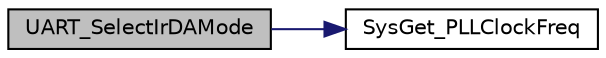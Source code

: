 digraph "UART_SelectIrDAMode"
{
 // LATEX_PDF_SIZE
  edge [fontname="Helvetica",fontsize="10",labelfontname="Helvetica",labelfontsize="10"];
  node [fontname="Helvetica",fontsize="10",shape=record];
  rankdir="LR";
  Node1 [label="UART_SelectIrDAMode",height=0.2,width=0.4,color="black", fillcolor="grey75", style="filled", fontcolor="black",tooltip="The function is used to configure IrDA relative settings. It consists of TX or RX mode and baudrate."];
  Node1 -> Node2 [color="midnightblue",fontsize="10",style="solid",fontname="Helvetica"];
  Node2 [label="SysGet_PLLClockFreq",height=0.2,width=0.4,color="black", fillcolor="white", style="filled",URL="$de/d38/system___nano100_series_8c.html#ad0eab36ae6ce25e23219dc6a1e8fa73a",tooltip="Calculate current PLL clock frequency."];
}
